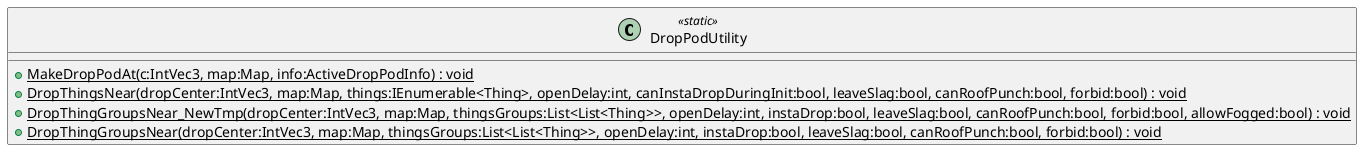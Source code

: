 @startuml
class DropPodUtility <<static>> {
    + {static} MakeDropPodAt(c:IntVec3, map:Map, info:ActiveDropPodInfo) : void
    + {static} DropThingsNear(dropCenter:IntVec3, map:Map, things:IEnumerable<Thing>, openDelay:int, canInstaDropDuringInit:bool, leaveSlag:bool, canRoofPunch:bool, forbid:bool) : void
    + {static} DropThingGroupsNear_NewTmp(dropCenter:IntVec3, map:Map, thingsGroups:List<List<Thing>>, openDelay:int, instaDrop:bool, leaveSlag:bool, canRoofPunch:bool, forbid:bool, allowFogged:bool) : void
    + {static} DropThingGroupsNear(dropCenter:IntVec3, map:Map, thingsGroups:List<List<Thing>>, openDelay:int, instaDrop:bool, leaveSlag:bool, canRoofPunch:bool, forbid:bool) : void
}
@enduml
